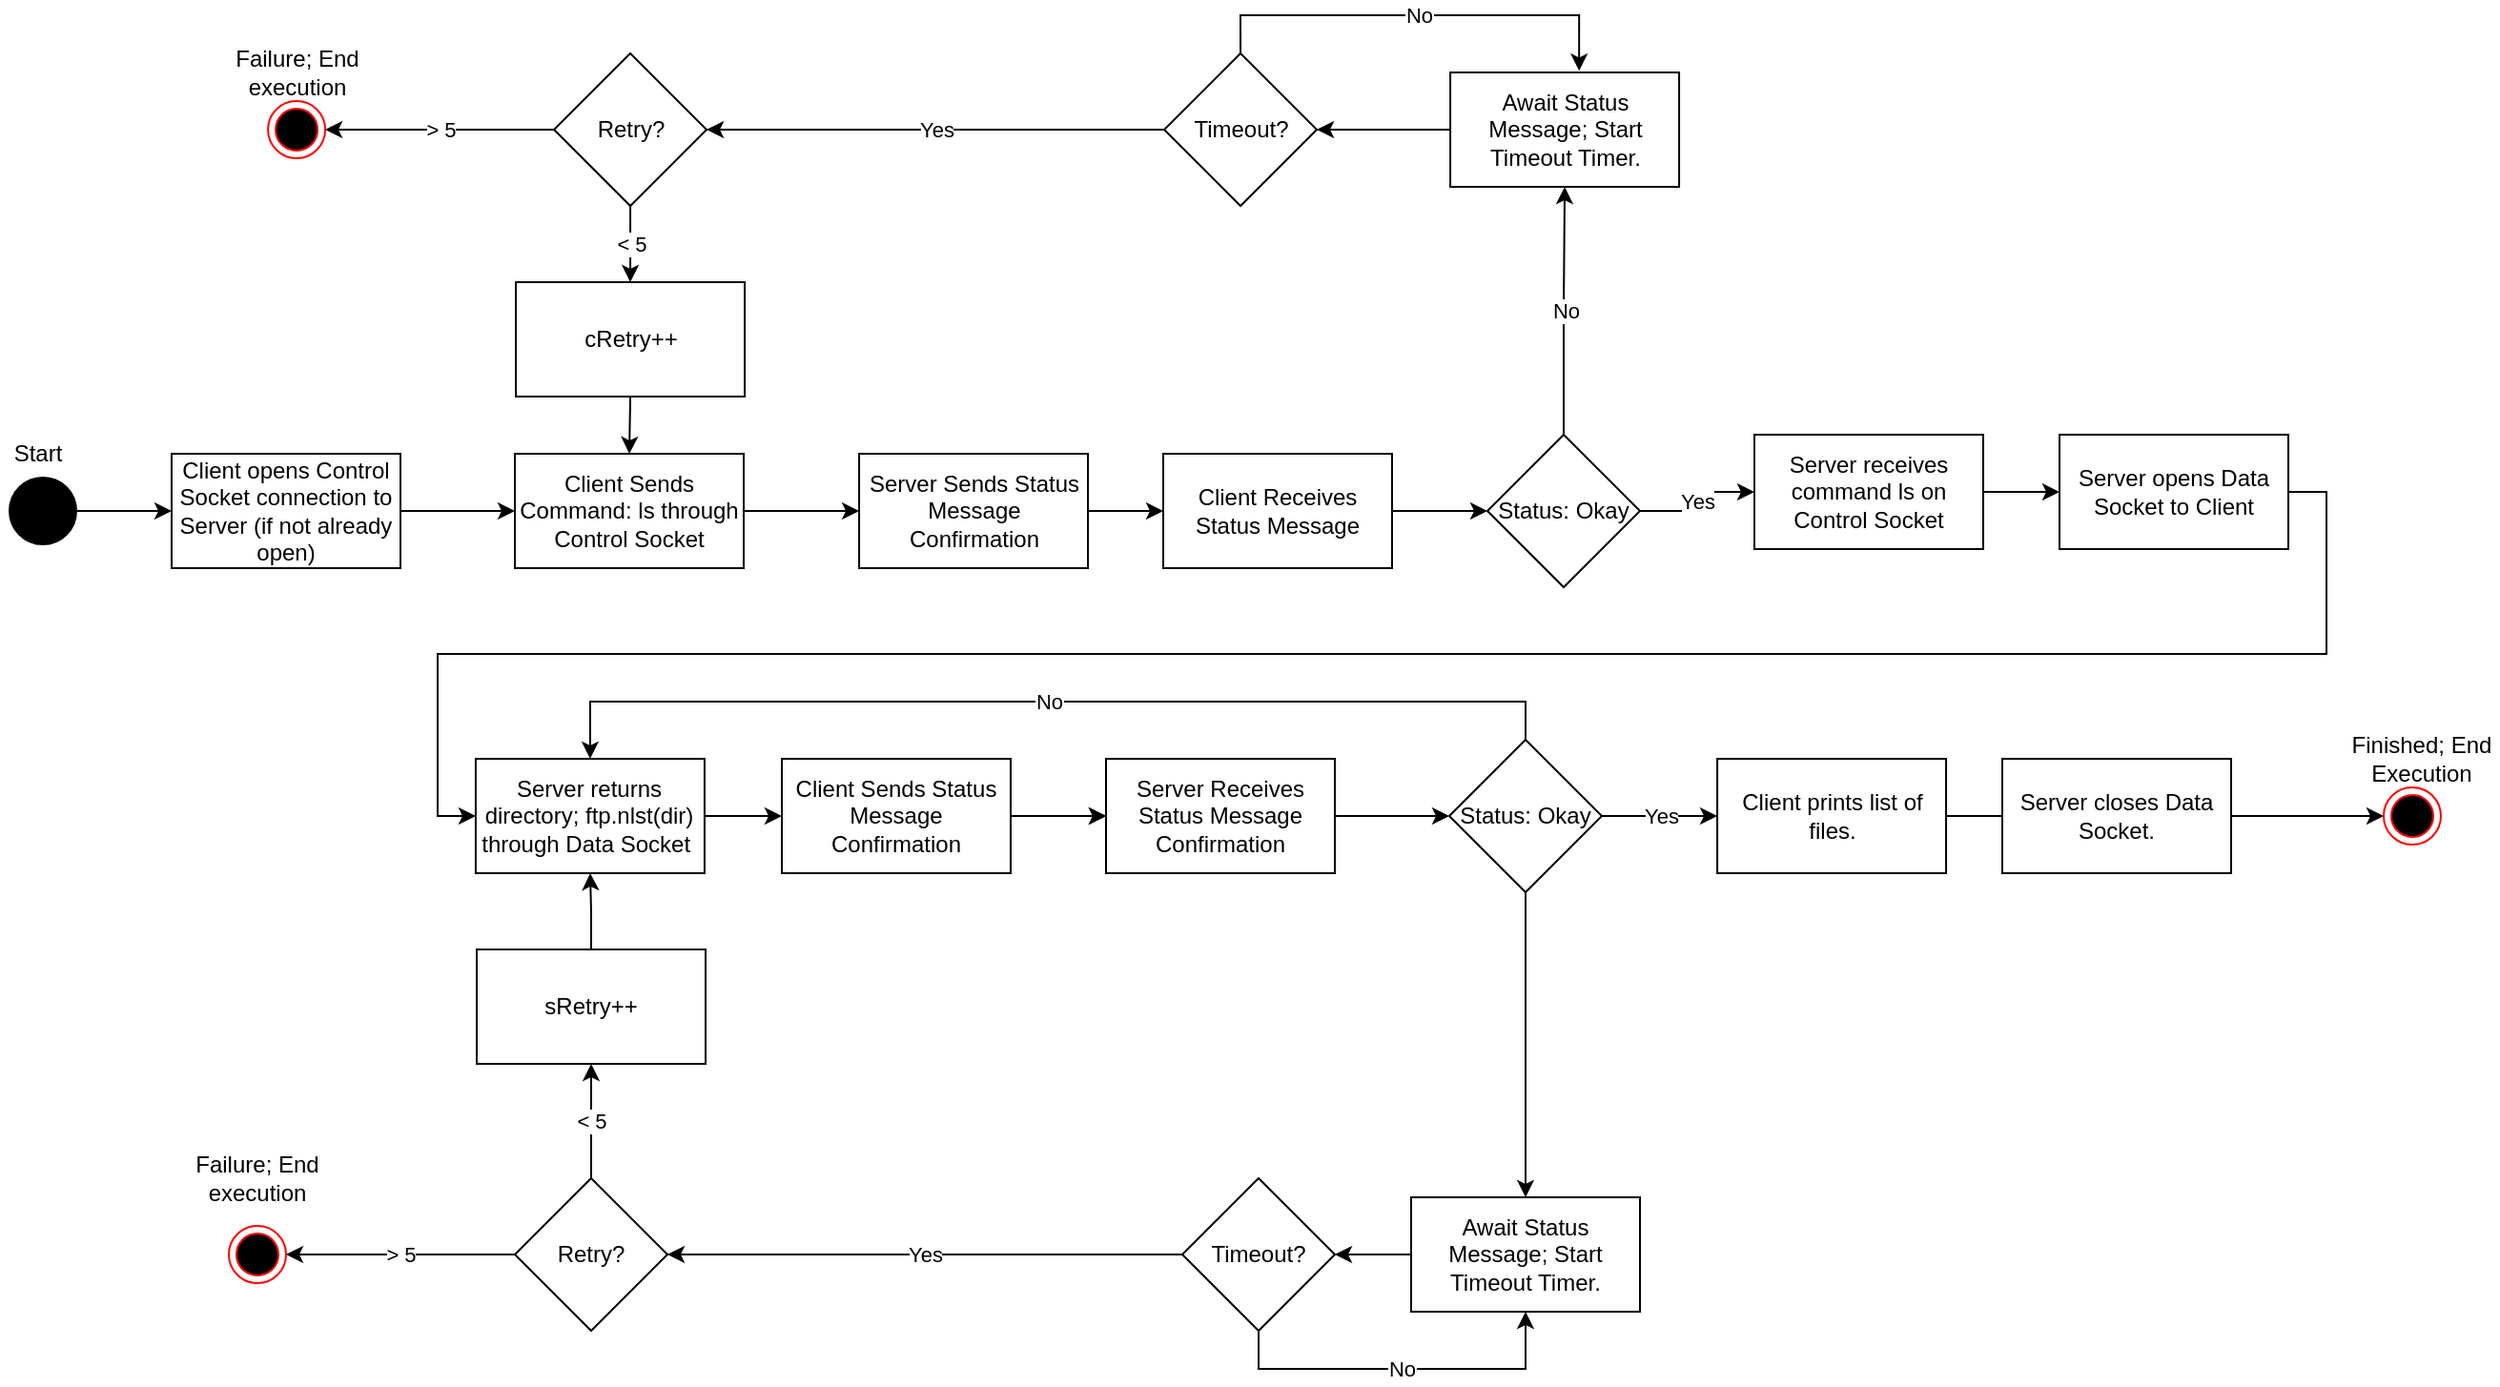 <mxfile version="14.4.2" type="device"><diagram id="VicCjP9C5z60h8NR6XWv" name="Page-1"><mxGraphModel dx="2272" dy="1962" grid="1" gridSize="10" guides="1" tooltips="1" connect="1" arrows="1" fold="1" page="1" pageScale="1" pageWidth="850" pageHeight="1100" math="0" shadow="0"><root><mxCell id="0"/><mxCell id="1" parent="0"/><mxCell id="uwPoR_n0p5myCNU0cdYA-2" style="edgeStyle=orthogonalEdgeStyle;rounded=0;orthogonalLoop=1;jettySize=auto;html=1;exitX=1;exitY=0.5;exitDx=0;exitDy=0;entryX=0;entryY=0.5;entryDx=0;entryDy=0;" parent="1" source="uwPoR_n0p5myCNU0cdYA-1" target="LuX14WJhDEVIaE0U8DrI-2" edge="1"><mxGeometry relative="1" as="geometry"><mxPoint x="730" y="169.793" as="targetPoint"/></mxGeometry></mxCell><mxCell id="uwPoR_n0p5myCNU0cdYA-1" value="Client Sends Command: ls through Control Socket" style="rounded=0;whiteSpace=wrap;html=1;" parent="1" vertex="1"><mxGeometry x="200" y="150" width="120" height="60" as="geometry"/></mxCell><mxCell id="uwPoR_n0p5myCNU0cdYA-4" style="edgeStyle=orthogonalEdgeStyle;rounded=0;orthogonalLoop=1;jettySize=auto;html=1;exitX=1;exitY=0.5;exitDx=0;exitDy=0;entryX=0;entryY=0.5;entryDx=0;entryDy=0;" parent="1" source="uwPoR_n0p5myCNU0cdYA-3" target="uwPoR_n0p5myCNU0cdYA-16" edge="1"><mxGeometry relative="1" as="geometry"><mxPoint x="1310" y="100" as="targetPoint"/></mxGeometry></mxCell><mxCell id="uwPoR_n0p5myCNU0cdYA-3" value="Server receives command ls on Control Socket" style="rounded=0;whiteSpace=wrap;html=1;" parent="1" vertex="1"><mxGeometry x="850" y="140" width="120" height="60" as="geometry"/></mxCell><mxCell id="yCRRMd3wQmD3Tu8o_QKB-1" value="Yes" style="edgeStyle=orthogonalEdgeStyle;rounded=0;orthogonalLoop=1;jettySize=auto;html=1;exitX=1;exitY=0.5;exitDx=0;exitDy=0;entryX=0;entryY=0.5;entryDx=0;entryDy=0;" parent="1" source="rqpiAxTSteAc_s92k7YW-1" target="yCRRMd3wQmD3Tu8o_QKB-2" edge="1"><mxGeometry relative="1" as="geometry"><mxPoint x="530" y="300" as="targetPoint"/></mxGeometry></mxCell><mxCell id="uwPoR_n0p5myCNU0cdYA-5" value="Server returns directory; ftp.nlst(dir) through Data Socket&amp;nbsp;" style="rounded=0;whiteSpace=wrap;html=1;" parent="1" vertex="1"><mxGeometry x="179.47" y="310" width="120" height="60" as="geometry"/></mxCell><mxCell id="uwPoR_n0p5myCNU0cdYA-13" style="edgeStyle=orthogonalEdgeStyle;rounded=0;orthogonalLoop=1;jettySize=auto;html=1;exitX=1;exitY=0.5;exitDx=0;exitDy=0;entryX=0;entryY=0.5;entryDx=0;entryDy=0;" parent="1" source="uwPoR_n0p5myCNU0cdYA-12" target="uwPoR_n0p5myCNU0cdYA-1" edge="1"><mxGeometry relative="1" as="geometry"/></mxCell><mxCell id="uwPoR_n0p5myCNU0cdYA-12" value="Client opens Control Socket connection to Server (if not already open)" style="rounded=0;whiteSpace=wrap;html=1;" parent="1" vertex="1"><mxGeometry x="20" y="150" width="120" height="60" as="geometry"/></mxCell><mxCell id="uwPoR_n0p5myCNU0cdYA-17" style="edgeStyle=orthogonalEdgeStyle;rounded=0;orthogonalLoop=1;jettySize=auto;html=1;exitX=1;exitY=0.5;exitDx=0;exitDy=0;entryX=0;entryY=0.5;entryDx=0;entryDy=0;" parent="1" source="uwPoR_n0p5myCNU0cdYA-16" target="uwPoR_n0p5myCNU0cdYA-5" edge="1"><mxGeometry relative="1" as="geometry"><mxPoint x="780" y="170" as="targetPoint"/></mxGeometry></mxCell><mxCell id="uwPoR_n0p5myCNU0cdYA-16" value="Server opens Data Socket to Client" style="rounded=0;whiteSpace=wrap;html=1;" parent="1" vertex="1"><mxGeometry x="1010" y="140" width="120" height="60" as="geometry"/></mxCell><mxCell id="rqpiAxTSteAc_s92k7YW-6" style="edgeStyle=orthogonalEdgeStyle;rounded=0;orthogonalLoop=1;jettySize=auto;html=1;exitX=1;exitY=0.5;exitDx=0;exitDy=0;entryX=0;entryY=0.5;entryDx=0;entryDy=0;" parent="1" source="yCRRMd3wQmD3Tu8o_QKB-2" edge="1"><mxGeometry relative="1" as="geometry"><mxPoint x="990.53" y="340" as="targetPoint"/></mxGeometry></mxCell><mxCell id="yCRRMd3wQmD3Tu8o_QKB-2" value="Client prints list of files." style="rounded=0;whiteSpace=wrap;html=1;" parent="1" vertex="1"><mxGeometry x="830.53" y="310" width="120" height="60" as="geometry"/></mxCell><mxCell id="LuX14WJhDEVIaE0U8DrI-3" value="Yes" style="edgeStyle=orthogonalEdgeStyle;rounded=0;orthogonalLoop=1;jettySize=auto;html=1;exitX=1;exitY=0.5;exitDx=0;exitDy=0;entryX=0;entryY=0.5;entryDx=0;entryDy=0;" parent="1" source="pnRsYCdoJdVrIQ0aqq4o-1" target="uwPoR_n0p5myCNU0cdYA-3" edge="1"><mxGeometry relative="1" as="geometry"/></mxCell><mxCell id="pnRsYCdoJdVrIQ0aqq4o-1" value="Status: Okay" style="rhombus;whiteSpace=wrap;html=1;" parent="1" vertex="1"><mxGeometry x="710" y="140" width="80" height="80" as="geometry"/></mxCell><mxCell id="LuX14WJhDEVIaE0U8DrI-1" style="edgeStyle=orthogonalEdgeStyle;rounded=0;orthogonalLoop=1;jettySize=auto;html=1;exitX=1;exitY=0.5;exitDx=0;exitDy=0;entryX=0;entryY=0.5;entryDx=0;entryDy=0;" parent="1" source="QMDpe9ho9_3XgcWU2ufd-1" target="pnRsYCdoJdVrIQ0aqq4o-1" edge="1"><mxGeometry relative="1" as="geometry"><mxPoint x="670" y="80" as="targetPoint"/></mxGeometry></mxCell><mxCell id="LuX14WJhDEVIaE0U8DrI-2" value="Server Sends Status Message Confirmation" style="rounded=0;whiteSpace=wrap;html=1;" parent="1" vertex="1"><mxGeometry x="380.53" y="150" width="120" height="60" as="geometry"/></mxCell><mxCell id="rqpiAxTSteAc_s92k7YW-5" value="No" style="edgeStyle=orthogonalEdgeStyle;rounded=0;orthogonalLoop=1;jettySize=auto;html=1;exitX=0.5;exitY=0;exitDx=0;exitDy=0;entryX=0.5;entryY=0;entryDx=0;entryDy=0;" parent="1" source="rqpiAxTSteAc_s92k7YW-1" target="uwPoR_n0p5myCNU0cdYA-5" edge="1"><mxGeometry relative="1" as="geometry"/></mxCell><mxCell id="rqpiAxTSteAc_s92k7YW-1" value="Status: Okay" style="rhombus;whiteSpace=wrap;html=1;" parent="1" vertex="1"><mxGeometry x="690" y="300" width="80" height="80" as="geometry"/></mxCell><mxCell id="rqpiAxTSteAc_s92k7YW-4" style="edgeStyle=orthogonalEdgeStyle;rounded=0;orthogonalLoop=1;jettySize=auto;html=1;exitX=1;exitY=0.5;exitDx=0;exitDy=0;entryX=0;entryY=0.5;entryDx=0;entryDy=0;" parent="1" source="QMDpe9ho9_3XgcWU2ufd-17" target="rqpiAxTSteAc_s92k7YW-1" edge="1"><mxGeometry relative="1" as="geometry"><mxPoint x="480" y="340" as="targetPoint"/><mxPoint x="299.47" y="340" as="sourcePoint"/></mxGeometry></mxCell><mxCell id="rqpiAxTSteAc_s92k7YW-7" value="Server closes Data Socket." style="rounded=0;whiteSpace=wrap;html=1;" parent="1" vertex="1"><mxGeometry x="980" y="310" width="120" height="60" as="geometry"/></mxCell><mxCell id="QMDpe9ho9_3XgcWU2ufd-1" value="Client Receives Status Message" style="rounded=0;whiteSpace=wrap;html=1;" parent="1" vertex="1"><mxGeometry x="540" y="150" width="120" height="60" as="geometry"/></mxCell><mxCell id="QMDpe9ho9_3XgcWU2ufd-2" style="edgeStyle=orthogonalEdgeStyle;rounded=0;orthogonalLoop=1;jettySize=auto;html=1;exitX=1;exitY=0.5;exitDx=0;exitDy=0;entryX=0;entryY=0.5;entryDx=0;entryDy=0;" parent="1" source="LuX14WJhDEVIaE0U8DrI-2" target="QMDpe9ho9_3XgcWU2ufd-1" edge="1"><mxGeometry relative="1" as="geometry"><mxPoint x="710" y="180" as="targetPoint"/><mxPoint x="500.53" y="180" as="sourcePoint"/></mxGeometry></mxCell><mxCell id="QMDpe9ho9_3XgcWU2ufd-3" value="No" style="edgeStyle=orthogonalEdgeStyle;rounded=0;orthogonalLoop=1;jettySize=auto;html=1;exitX=0.5;exitY=0;exitDx=0;exitDy=0;entryX=0.5;entryY=1;entryDx=0;entryDy=0;" parent="1" source="pnRsYCdoJdVrIQ0aqq4o-1" target="QMDpe9ho9_3XgcWU2ufd-5" edge="1"><mxGeometry relative="1" as="geometry"><mxPoint x="750.53" y="90" as="sourcePoint"/></mxGeometry></mxCell><mxCell id="QMDpe9ho9_3XgcWU2ufd-4" style="edgeStyle=orthogonalEdgeStyle;rounded=0;orthogonalLoop=1;jettySize=auto;html=1;exitX=0;exitY=0.5;exitDx=0;exitDy=0;entryX=1;entryY=0.5;entryDx=0;entryDy=0;" parent="1" source="QMDpe9ho9_3XgcWU2ufd-5" target="QMDpe9ho9_3XgcWU2ufd-8" edge="1"><mxGeometry relative="1" as="geometry"><mxPoint x="580.53" y="-20" as="targetPoint"/></mxGeometry></mxCell><mxCell id="QMDpe9ho9_3XgcWU2ufd-5" value="Await Status Message; Start Timeout Timer." style="rounded=0;whiteSpace=wrap;html=1;" parent="1" vertex="1"><mxGeometry x="690.53" y="-50" width="120" height="60" as="geometry"/></mxCell><mxCell id="QMDpe9ho9_3XgcWU2ufd-6" value="Yes" style="edgeStyle=orthogonalEdgeStyle;rounded=0;orthogonalLoop=1;jettySize=auto;html=1;exitX=0;exitY=0.5;exitDx=0;exitDy=0;entryX=1;entryY=0.5;entryDx=0;entryDy=0;" parent="1" source="QMDpe9ho9_3XgcWU2ufd-8" target="QMDpe9ho9_3XgcWU2ufd-11" edge="1"><mxGeometry relative="1" as="geometry"/></mxCell><mxCell id="QMDpe9ho9_3XgcWU2ufd-7" value="No" style="edgeStyle=orthogonalEdgeStyle;rounded=0;orthogonalLoop=1;jettySize=auto;html=1;exitX=0.5;exitY=0;exitDx=0;exitDy=0;entryX=0.563;entryY=-0.014;entryDx=0;entryDy=0;entryPerimeter=0;" parent="1" source="QMDpe9ho9_3XgcWU2ufd-8" target="QMDpe9ho9_3XgcWU2ufd-5" edge="1"><mxGeometry relative="1" as="geometry"/></mxCell><mxCell id="QMDpe9ho9_3XgcWU2ufd-8" value="Timeout?" style="rhombus;whiteSpace=wrap;html=1;" parent="1" vertex="1"><mxGeometry x="540.53" y="-60" width="80" height="80" as="geometry"/></mxCell><mxCell id="QMDpe9ho9_3XgcWU2ufd-9" value="&amp;lt; 5" style="edgeStyle=orthogonalEdgeStyle;rounded=0;orthogonalLoop=1;jettySize=auto;html=1;exitX=0.5;exitY=1;exitDx=0;exitDy=0;entryX=0.5;entryY=0;entryDx=0;entryDy=0;" parent="1" source="QMDpe9ho9_3XgcWU2ufd-11" target="QMDpe9ho9_3XgcWU2ufd-14" edge="1"><mxGeometry relative="1" as="geometry"><mxPoint x="260.53" y="50" as="targetPoint"/></mxGeometry></mxCell><mxCell id="QMDpe9ho9_3XgcWU2ufd-10" value="&amp;gt; 5" style="edgeStyle=orthogonalEdgeStyle;rounded=0;orthogonalLoop=1;jettySize=auto;html=1;exitX=0;exitY=0.5;exitDx=0;exitDy=0;entryX=1;entryY=0.5;entryDx=0;entryDy=0;" parent="1" source="QMDpe9ho9_3XgcWU2ufd-11" target="QMDpe9ho9_3XgcWU2ufd-12" edge="1"><mxGeometry relative="1" as="geometry"><mxPoint x="160.53" y="-20" as="targetPoint"/></mxGeometry></mxCell><mxCell id="QMDpe9ho9_3XgcWU2ufd-11" value="Retry?" style="rhombus;whiteSpace=wrap;html=1;" parent="1" vertex="1"><mxGeometry x="220.53" y="-60" width="80" height="80" as="geometry"/></mxCell><mxCell id="QMDpe9ho9_3XgcWU2ufd-12" value="" style="ellipse;html=1;shape=endState;fillColor=#000000;strokeColor=#ff0000;" parent="1" vertex="1"><mxGeometry x="70.53" y="-35" width="30" height="30" as="geometry"/></mxCell><mxCell id="QMDpe9ho9_3XgcWU2ufd-13" style="edgeStyle=orthogonalEdgeStyle;rounded=0;orthogonalLoop=1;jettySize=auto;html=1;exitX=0.5;exitY=1;exitDx=0;exitDy=0;entryX=0.5;entryY=0;entryDx=0;entryDy=0;" parent="1" source="QMDpe9ho9_3XgcWU2ufd-14" target="uwPoR_n0p5myCNU0cdYA-1" edge="1"><mxGeometry relative="1" as="geometry"><mxPoint x="260.53" y="100" as="targetPoint"/></mxGeometry></mxCell><mxCell id="QMDpe9ho9_3XgcWU2ufd-14" value="cRetry++" style="rounded=0;whiteSpace=wrap;html=1;" parent="1" vertex="1"><mxGeometry x="200.53" y="60" width="120" height="60" as="geometry"/></mxCell><mxCell id="QMDpe9ho9_3XgcWU2ufd-15" value="Failure; End execution" style="text;html=1;strokeColor=none;fillColor=none;align=center;verticalAlign=middle;whiteSpace=wrap;rounded=0;" parent="1" vertex="1"><mxGeometry x="50.53" y="-60" width="70" height="20" as="geometry"/></mxCell><mxCell id="QMDpe9ho9_3XgcWU2ufd-18" style="edgeStyle=orthogonalEdgeStyle;rounded=0;orthogonalLoop=1;jettySize=auto;html=1;exitX=1;exitY=0.5;exitDx=0;exitDy=0;entryX=0;entryY=0.5;entryDx=0;entryDy=0;" parent="1" source="QMDpe9ho9_3XgcWU2ufd-16" target="QMDpe9ho9_3XgcWU2ufd-17" edge="1"><mxGeometry relative="1" as="geometry"><mxPoint x="460" y="340" as="sourcePoint"/><mxPoint x="700" y="340" as="targetPoint"/></mxGeometry></mxCell><mxCell id="QMDpe9ho9_3XgcWU2ufd-16" value="Client Sends Status Message Confirmation" style="rounded=0;whiteSpace=wrap;html=1;" parent="1" vertex="1"><mxGeometry x="340" y="310" width="120" height="60" as="geometry"/></mxCell><mxCell id="QMDpe9ho9_3XgcWU2ufd-19" style="edgeStyle=orthogonalEdgeStyle;rounded=0;orthogonalLoop=1;jettySize=auto;html=1;exitX=1;exitY=0.5;exitDx=0;exitDy=0;entryX=0;entryY=0.5;entryDx=0;entryDy=0;" parent="1" source="uwPoR_n0p5myCNU0cdYA-5" target="QMDpe9ho9_3XgcWU2ufd-16" edge="1"><mxGeometry relative="1" as="geometry"><mxPoint x="690" y="340" as="targetPoint"/><mxPoint x="299.47" y="340" as="sourcePoint"/></mxGeometry></mxCell><mxCell id="QMDpe9ho9_3XgcWU2ufd-17" value="Server Receives Status Message Confirmation" style="rounded=0;whiteSpace=wrap;html=1;" parent="1" vertex="1"><mxGeometry x="510" y="310" width="120" height="60" as="geometry"/></mxCell><mxCell id="QMDpe9ho9_3XgcWU2ufd-20" style="edgeStyle=orthogonalEdgeStyle;rounded=0;orthogonalLoop=1;jettySize=auto;html=1;exitX=1;exitY=0.5;exitDx=0;exitDy=0;entryX=0;entryY=0.5;entryDx=0;entryDy=0;" parent="1" source="QMDpe9ho9_3XgcWU2ufd-16" target="QMDpe9ho9_3XgcWU2ufd-17" edge="1"><mxGeometry relative="1" as="geometry"><mxPoint x="690" y="340" as="targetPoint"/><mxPoint x="460" y="340" as="sourcePoint"/></mxGeometry></mxCell><mxCell id="QMDpe9ho9_3XgcWU2ufd-21" style="edgeStyle=orthogonalEdgeStyle;rounded=0;orthogonalLoop=1;jettySize=auto;html=1;exitX=0.5;exitY=1;exitDx=0;exitDy=0;" parent="1" source="rqpiAxTSteAc_s92k7YW-1" target="QMDpe9ho9_3XgcWU2ufd-23" edge="1"><mxGeometry relative="1" as="geometry"><mxPoint x="740" y="400" as="sourcePoint"/></mxGeometry></mxCell><mxCell id="QMDpe9ho9_3XgcWU2ufd-22" style="edgeStyle=orthogonalEdgeStyle;rounded=0;orthogonalLoop=1;jettySize=auto;html=1;exitX=0;exitY=0.5;exitDx=0;exitDy=0;entryX=1;entryY=0.5;entryDx=0;entryDy=0;" parent="1" source="QMDpe9ho9_3XgcWU2ufd-23" target="QMDpe9ho9_3XgcWU2ufd-26" edge="1"><mxGeometry relative="1" as="geometry"><mxPoint x="360" y="600" as="targetPoint"/></mxGeometry></mxCell><mxCell id="QMDpe9ho9_3XgcWU2ufd-23" value="Await Status Message; Start Timeout Timer." style="rounded=0;whiteSpace=wrap;html=1;" parent="1" vertex="1"><mxGeometry x="670" y="540" width="120" height="60" as="geometry"/></mxCell><mxCell id="QMDpe9ho9_3XgcWU2ufd-24" value="Yes" style="edgeStyle=orthogonalEdgeStyle;rounded=0;orthogonalLoop=1;jettySize=auto;html=1;exitX=0;exitY=0.5;exitDx=0;exitDy=0;entryX=1;entryY=0.5;entryDx=0;entryDy=0;" parent="1" source="QMDpe9ho9_3XgcWU2ufd-26" target="QMDpe9ho9_3XgcWU2ufd-29" edge="1"><mxGeometry relative="1" as="geometry"><Array as="points"><mxPoint x="550" y="570"/></Array></mxGeometry></mxCell><mxCell id="QMDpe9ho9_3XgcWU2ufd-25" value="No" style="edgeStyle=orthogonalEdgeStyle;rounded=0;orthogonalLoop=1;jettySize=auto;html=1;exitX=0.5;exitY=1;exitDx=0;exitDy=0;entryX=0.5;entryY=1;entryDx=0;entryDy=0;" parent="1" source="QMDpe9ho9_3XgcWU2ufd-26" target="QMDpe9ho9_3XgcWU2ufd-23" edge="1"><mxGeometry relative="1" as="geometry"/></mxCell><mxCell id="QMDpe9ho9_3XgcWU2ufd-26" value="Timeout?" style="rhombus;whiteSpace=wrap;html=1;" parent="1" vertex="1"><mxGeometry x="550" y="530" width="80" height="80" as="geometry"/></mxCell><mxCell id="QMDpe9ho9_3XgcWU2ufd-27" value="&amp;gt; 5" style="edgeStyle=orthogonalEdgeStyle;rounded=0;orthogonalLoop=1;jettySize=auto;html=1;exitX=0;exitY=0.5;exitDx=0;exitDy=0;entryX=1;entryY=0.5;entryDx=0;entryDy=0;" parent="1" source="QMDpe9ho9_3XgcWU2ufd-29" target="QMDpe9ho9_3XgcWU2ufd-30" edge="1"><mxGeometry relative="1" as="geometry"><mxPoint x="140" y="570" as="targetPoint"/></mxGeometry></mxCell><mxCell id="QMDpe9ho9_3XgcWU2ufd-28" value="&amp;lt; 5" style="edgeStyle=orthogonalEdgeStyle;rounded=0;orthogonalLoop=1;jettySize=auto;html=1;exitX=0.5;exitY=0;exitDx=0;exitDy=0;entryX=0.5;entryY=1;entryDx=0;entryDy=0;" parent="1" source="QMDpe9ho9_3XgcWU2ufd-29" target="QMDpe9ho9_3XgcWU2ufd-33" edge="1"><mxGeometry relative="1" as="geometry"/></mxCell><mxCell id="QMDpe9ho9_3XgcWU2ufd-29" value="Retry?" style="rhombus;whiteSpace=wrap;html=1;" parent="1" vertex="1"><mxGeometry x="200" y="530" width="80" height="80" as="geometry"/></mxCell><mxCell id="QMDpe9ho9_3XgcWU2ufd-30" value="" style="ellipse;html=1;shape=endState;fillColor=#000000;strokeColor=#ff0000;" parent="1" vertex="1"><mxGeometry x="50" y="555" width="30" height="30" as="geometry"/></mxCell><mxCell id="QMDpe9ho9_3XgcWU2ufd-31" value="Failure; End execution" style="text;html=1;strokeColor=none;fillColor=none;align=center;verticalAlign=middle;whiteSpace=wrap;rounded=0;" parent="1" vertex="1"><mxGeometry x="30" y="520" width="70" height="20" as="geometry"/></mxCell><mxCell id="QMDpe9ho9_3XgcWU2ufd-32" style="edgeStyle=orthogonalEdgeStyle;rounded=0;orthogonalLoop=1;jettySize=auto;html=1;exitX=0.5;exitY=0;exitDx=0;exitDy=0;entryX=0.5;entryY=1;entryDx=0;entryDy=0;" parent="1" source="QMDpe9ho9_3XgcWU2ufd-33" target="uwPoR_n0p5myCNU0cdYA-5" edge="1"><mxGeometry relative="1" as="geometry"><mxPoint x="260" y="390" as="targetPoint"/></mxGeometry></mxCell><mxCell id="QMDpe9ho9_3XgcWU2ufd-33" value="sRetry++" style="rounded=0;whiteSpace=wrap;html=1;" parent="1" vertex="1"><mxGeometry x="180" y="410" width="120" height="60" as="geometry"/></mxCell><mxCell id="QMDpe9ho9_3XgcWU2ufd-34" style="edgeStyle=orthogonalEdgeStyle;rounded=0;orthogonalLoop=1;jettySize=auto;html=1;exitX=1;exitY=0.5;exitDx=0;exitDy=0;entryX=0;entryY=0.5;entryDx=0;entryDy=0;" parent="1" source="rqpiAxTSteAc_s92k7YW-7" target="QMDpe9ho9_3XgcWU2ufd-35" edge="1"><mxGeometry relative="1" as="geometry"><mxPoint x="1190.0" y="340.103" as="targetPoint"/><mxPoint x="1110" y="340" as="sourcePoint"/></mxGeometry></mxCell><mxCell id="QMDpe9ho9_3XgcWU2ufd-35" value="" style="ellipse;html=1;shape=endState;fillColor=#000000;strokeColor=#ff0000;" parent="1" vertex="1"><mxGeometry x="1180" y="325" width="30" height="30" as="geometry"/></mxCell><mxCell id="KCcaQREmyZCesh283_Am-1" style="edgeStyle=orthogonalEdgeStyle;rounded=0;orthogonalLoop=1;jettySize=auto;html=1;exitX=1;exitY=0.5;exitDx=0;exitDy=0;entryX=0;entryY=0.5;entryDx=0;entryDy=0;" parent="1" source="KCcaQREmyZCesh283_Am-2" target="uwPoR_n0p5myCNU0cdYA-12" edge="1"><mxGeometry relative="1" as="geometry"><mxPoint x="15" y="180" as="targetPoint"/></mxGeometry></mxCell><mxCell id="KCcaQREmyZCesh283_Am-2" value="" style="ellipse;whiteSpace=wrap;html=1;aspect=fixed;fillColor=#000000;" parent="1" vertex="1"><mxGeometry x="-65" y="162.5" width="35" height="35" as="geometry"/></mxCell><mxCell id="KCcaQREmyZCesh283_Am-3" value="Start" style="text;html=1;strokeColor=none;fillColor=none;align=center;verticalAlign=middle;whiteSpace=wrap;rounded=0;" parent="1" vertex="1"><mxGeometry x="-70" y="140" width="40" height="20" as="geometry"/></mxCell><mxCell id="KCcaQREmyZCesh283_Am-4" value="Finished; End Execution" style="text;html=1;strokeColor=none;fillColor=none;align=center;verticalAlign=middle;whiteSpace=wrap;rounded=0;" parent="1" vertex="1"><mxGeometry x="1160" y="300" width="80" height="20" as="geometry"/></mxCell></root></mxGraphModel></diagram></mxfile>